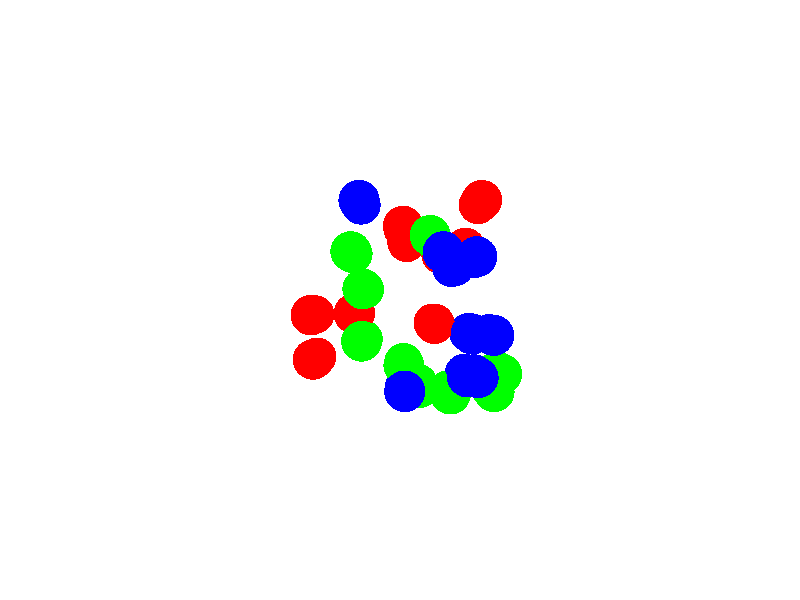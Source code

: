 #include "colors.inc"
#include "shapes.inc"

/*
 * Random number generator
 */
#declare RNG = seed(123);

/*
 * Object constants
 */
#declare CYL_RADIUS = 0.2;
#declare CYL_HEIGHT = 0.2;
#declare OBJ_DEF = cylinder {
  <0,0,-CYL_HEIGHT/2>, <0,0,CYL_HEIGHT>, CYL_RADIUS
};
#declare OBJ_DIST = CYL_RADIUS * 3;

/*
 * Background color
 */
background { color White }

/*
 * Camera location
 */
camera {
  location <0, 0, -6>
  look_at  <0, 0,  0>
}

/*
 * Light sources
 */
light_source { <5, 5, -10> color White }
light_source { <-5, -5, -10> color White }

/*
 * Object definition
 */
#macro Make_Object(i, col, center)
  #local startpos = <2*rand(RNG)-1, 2*rand(RNG)-1, center.z>;
  #local endx     = OBJ_DIST * (floor(mod(i, 3)) - 1);
  #local endy     = OBJ_DIST * (floor(i / 3) - 1);
  #local endpos   = center + <endx, endy, 0>;
  object {
    OBJ_DEF
    translate (endpos-startpos) * clock + startpos
    pigment { color col }
  }
#end

/*
 * Draw objects
 */
#for(i, 0, 8)
  Make_Object(i, Red,   <       0,        1,  0.05>)
  Make_Object(i, Green, < sqrt(2), -sqrt(2),  0.00>)
  Make_Object(i, Blue,  <-sqrt(2), -sqrt(2), -0.05>)
#end
